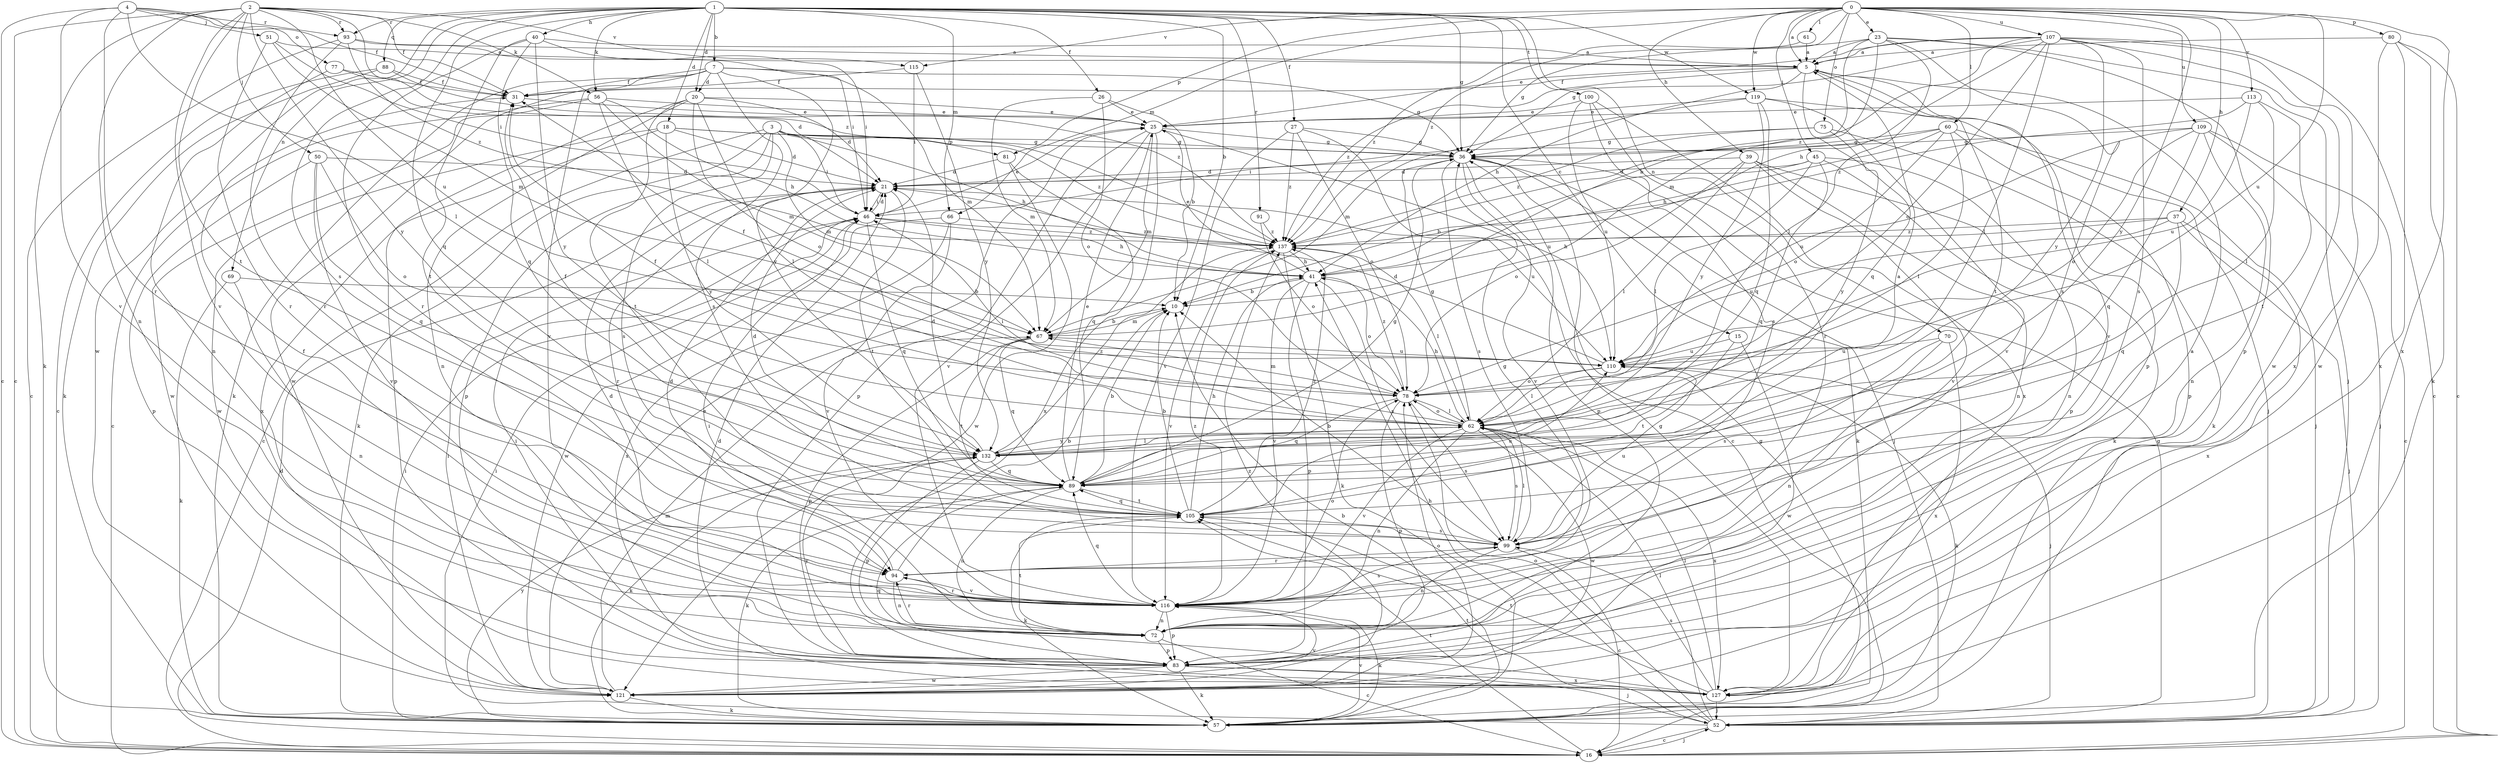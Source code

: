 strict digraph  {
0;
1;
2;
3;
4;
5;
7;
10;
15;
16;
18;
20;
21;
23;
25;
26;
27;
31;
36;
37;
39;
40;
41;
45;
46;
50;
51;
52;
56;
57;
60;
61;
62;
66;
67;
69;
70;
72;
75;
77;
78;
80;
81;
83;
88;
89;
91;
93;
94;
99;
100;
105;
107;
109;
110;
113;
115;
116;
119;
121;
127;
132;
137;
0 -> 5  [label=a];
0 -> 23  [label=e];
0 -> 37  [label=h];
0 -> 39  [label=h];
0 -> 45  [label=i];
0 -> 60  [label=l];
0 -> 61  [label=l];
0 -> 66  [label=m];
0 -> 75  [label=o];
0 -> 80  [label=p];
0 -> 81  [label=p];
0 -> 107  [label=u];
0 -> 109  [label=u];
0 -> 110  [label=u];
0 -> 113  [label=v];
0 -> 115  [label=v];
0 -> 119  [label=w];
0 -> 127  [label=x];
0 -> 132  [label=y];
0 -> 137  [label=z];
1 -> 7  [label=b];
1 -> 10  [label=b];
1 -> 15  [label=c];
1 -> 18  [label=d];
1 -> 20  [label=d];
1 -> 26  [label=f];
1 -> 27  [label=f];
1 -> 36  [label=g];
1 -> 40  [label=h];
1 -> 56  [label=k];
1 -> 66  [label=m];
1 -> 69  [label=n];
1 -> 70  [label=n];
1 -> 88  [label=q];
1 -> 89  [label=q];
1 -> 91  [label=r];
1 -> 93  [label=r];
1 -> 99  [label=s];
1 -> 100  [label=t];
1 -> 119  [label=w];
1 -> 121  [label=w];
2 -> 16  [label=c];
2 -> 31  [label=f];
2 -> 50  [label=j];
2 -> 56  [label=k];
2 -> 57  [label=k];
2 -> 72  [label=n];
2 -> 93  [label=r];
2 -> 105  [label=t];
2 -> 110  [label=u];
2 -> 115  [label=v];
2 -> 116  [label=v];
2 -> 132  [label=y];
2 -> 137  [label=z];
3 -> 16  [label=c];
3 -> 36  [label=g];
3 -> 41  [label=h];
3 -> 46  [label=i];
3 -> 57  [label=k];
3 -> 67  [label=m];
3 -> 81  [label=p];
3 -> 83  [label=p];
3 -> 99  [label=s];
4 -> 16  [label=c];
4 -> 31  [label=f];
4 -> 51  [label=j];
4 -> 62  [label=l];
4 -> 77  [label=o];
4 -> 93  [label=r];
4 -> 94  [label=r];
4 -> 116  [label=v];
5 -> 31  [label=f];
5 -> 41  [label=h];
5 -> 83  [label=p];
5 -> 89  [label=q];
5 -> 105  [label=t];
5 -> 116  [label=v];
5 -> 137  [label=z];
7 -> 20  [label=d];
7 -> 31  [label=f];
7 -> 36  [label=g];
7 -> 57  [label=k];
7 -> 67  [label=m];
7 -> 99  [label=s];
7 -> 116  [label=v];
7 -> 121  [label=w];
7 -> 132  [label=y];
10 -> 67  [label=m];
15 -> 105  [label=t];
15 -> 110  [label=u];
15 -> 121  [label=w];
16 -> 21  [label=d];
16 -> 52  [label=j];
16 -> 105  [label=t];
18 -> 21  [label=d];
18 -> 36  [label=g];
18 -> 121  [label=w];
18 -> 127  [label=x];
18 -> 132  [label=y];
18 -> 137  [label=z];
20 -> 21  [label=d];
20 -> 25  [label=e];
20 -> 62  [label=l];
20 -> 72  [label=n];
20 -> 78  [label=o];
20 -> 83  [label=p];
20 -> 105  [label=t];
21 -> 46  [label=i];
21 -> 94  [label=r];
21 -> 105  [label=t];
21 -> 110  [label=u];
23 -> 5  [label=a];
23 -> 10  [label=b];
23 -> 36  [label=g];
23 -> 52  [label=j];
23 -> 62  [label=l];
23 -> 67  [label=m];
23 -> 83  [label=p];
23 -> 99  [label=s];
25 -> 36  [label=g];
25 -> 67  [label=m];
25 -> 83  [label=p];
25 -> 110  [label=u];
25 -> 116  [label=v];
25 -> 127  [label=x];
26 -> 10  [label=b];
26 -> 25  [label=e];
26 -> 67  [label=m];
26 -> 78  [label=o];
27 -> 16  [label=c];
27 -> 36  [label=g];
27 -> 78  [label=o];
27 -> 116  [label=v];
27 -> 137  [label=z];
31 -> 25  [label=e];
36 -> 21  [label=d];
36 -> 52  [label=j];
36 -> 57  [label=k];
36 -> 83  [label=p];
36 -> 99  [label=s];
36 -> 116  [label=v];
37 -> 41  [label=h];
37 -> 52  [label=j];
37 -> 89  [label=q];
37 -> 110  [label=u];
37 -> 127  [label=x];
37 -> 137  [label=z];
39 -> 21  [label=d];
39 -> 57  [label=k];
39 -> 62  [label=l];
39 -> 72  [label=n];
39 -> 78  [label=o];
39 -> 116  [label=v];
40 -> 5  [label=a];
40 -> 46  [label=i];
40 -> 89  [label=q];
40 -> 94  [label=r];
40 -> 105  [label=t];
40 -> 132  [label=y];
41 -> 10  [label=b];
41 -> 25  [label=e];
41 -> 78  [label=o];
41 -> 83  [label=p];
41 -> 99  [label=s];
41 -> 116  [label=v];
45 -> 10  [label=b];
45 -> 21  [label=d];
45 -> 62  [label=l];
45 -> 72  [label=n];
45 -> 83  [label=p];
45 -> 89  [label=q];
46 -> 21  [label=d];
46 -> 25  [label=e];
46 -> 41  [label=h];
46 -> 89  [label=q];
46 -> 137  [label=z];
50 -> 21  [label=d];
50 -> 78  [label=o];
50 -> 83  [label=p];
50 -> 89  [label=q];
50 -> 116  [label=v];
51 -> 5  [label=a];
51 -> 46  [label=i];
51 -> 67  [label=m];
51 -> 94  [label=r];
52 -> 16  [label=c];
52 -> 36  [label=g];
52 -> 41  [label=h];
52 -> 46  [label=i];
52 -> 62  [label=l];
52 -> 78  [label=o];
52 -> 105  [label=t];
56 -> 16  [label=c];
56 -> 25  [label=e];
56 -> 41  [label=h];
56 -> 62  [label=l];
56 -> 67  [label=m];
56 -> 121  [label=w];
57 -> 10  [label=b];
57 -> 36  [label=g];
57 -> 46  [label=i];
57 -> 116  [label=v];
57 -> 132  [label=y];
60 -> 36  [label=g];
60 -> 41  [label=h];
60 -> 46  [label=i];
60 -> 52  [label=j];
60 -> 62  [label=l];
60 -> 78  [label=o];
60 -> 83  [label=p];
61 -> 5  [label=a];
61 -> 137  [label=z];
62 -> 31  [label=f];
62 -> 36  [label=g];
62 -> 41  [label=h];
62 -> 46  [label=i];
62 -> 72  [label=n];
62 -> 78  [label=o];
62 -> 99  [label=s];
62 -> 116  [label=v];
62 -> 121  [label=w];
62 -> 127  [label=x];
62 -> 132  [label=y];
66 -> 116  [label=v];
66 -> 121  [label=w];
66 -> 127  [label=x];
66 -> 137  [label=z];
67 -> 10  [label=b];
67 -> 83  [label=p];
67 -> 89  [label=q];
67 -> 105  [label=t];
67 -> 110  [label=u];
69 -> 10  [label=b];
69 -> 57  [label=k];
69 -> 72  [label=n];
70 -> 72  [label=n];
70 -> 99  [label=s];
70 -> 110  [label=u];
70 -> 127  [label=x];
72 -> 5  [label=a];
72 -> 16  [label=c];
72 -> 46  [label=i];
72 -> 83  [label=p];
72 -> 94  [label=r];
72 -> 105  [label=t];
75 -> 36  [label=g];
75 -> 57  [label=k];
75 -> 132  [label=y];
75 -> 137  [label=z];
77 -> 21  [label=d];
77 -> 31  [label=f];
77 -> 72  [label=n];
78 -> 62  [label=l];
78 -> 67  [label=m];
78 -> 83  [label=p];
78 -> 89  [label=q];
78 -> 99  [label=s];
78 -> 137  [label=z];
80 -> 5  [label=a];
80 -> 16  [label=c];
80 -> 57  [label=k];
80 -> 121  [label=w];
80 -> 127  [label=x];
81 -> 21  [label=d];
81 -> 89  [label=q];
81 -> 121  [label=w];
83 -> 46  [label=i];
83 -> 52  [label=j];
83 -> 57  [label=k];
83 -> 121  [label=w];
83 -> 127  [label=x];
83 -> 132  [label=y];
88 -> 16  [label=c];
88 -> 31  [label=f];
88 -> 57  [label=k];
88 -> 137  [label=z];
89 -> 5  [label=a];
89 -> 10  [label=b];
89 -> 21  [label=d];
89 -> 25  [label=e];
89 -> 36  [label=g];
89 -> 57  [label=k];
89 -> 72  [label=n];
89 -> 105  [label=t];
91 -> 78  [label=o];
91 -> 137  [label=z];
93 -> 5  [label=a];
93 -> 16  [label=c];
93 -> 46  [label=i];
93 -> 94  [label=r];
93 -> 137  [label=z];
94 -> 10  [label=b];
94 -> 21  [label=d];
94 -> 36  [label=g];
94 -> 72  [label=n];
94 -> 116  [label=v];
99 -> 10  [label=b];
99 -> 16  [label=c];
99 -> 62  [label=l];
99 -> 72  [label=n];
99 -> 94  [label=r];
99 -> 110  [label=u];
100 -> 25  [label=e];
100 -> 94  [label=r];
100 -> 99  [label=s];
100 -> 110  [label=u];
100 -> 127  [label=x];
105 -> 10  [label=b];
105 -> 41  [label=h];
105 -> 57  [label=k];
105 -> 89  [label=q];
105 -> 99  [label=s];
105 -> 110  [label=u];
105 -> 137  [label=z];
107 -> 5  [label=a];
107 -> 16  [label=c];
107 -> 25  [label=e];
107 -> 36  [label=g];
107 -> 41  [label=h];
107 -> 62  [label=l];
107 -> 78  [label=o];
107 -> 99  [label=s];
107 -> 121  [label=w];
107 -> 127  [label=x];
107 -> 132  [label=y];
107 -> 137  [label=z];
109 -> 16  [label=c];
109 -> 36  [label=g];
109 -> 52  [label=j];
109 -> 72  [label=n];
109 -> 78  [label=o];
109 -> 89  [label=q];
109 -> 110  [label=u];
110 -> 21  [label=d];
110 -> 31  [label=f];
110 -> 52  [label=j];
110 -> 57  [label=k];
110 -> 62  [label=l];
110 -> 78  [label=o];
113 -> 25  [label=e];
113 -> 62  [label=l];
113 -> 105  [label=t];
113 -> 110  [label=u];
113 -> 137  [label=z];
115 -> 31  [label=f];
115 -> 46  [label=i];
115 -> 132  [label=y];
116 -> 21  [label=d];
116 -> 31  [label=f];
116 -> 57  [label=k];
116 -> 72  [label=n];
116 -> 78  [label=o];
116 -> 83  [label=p];
116 -> 89  [label=q];
116 -> 94  [label=r];
116 -> 99  [label=s];
116 -> 137  [label=z];
119 -> 25  [label=e];
119 -> 52  [label=j];
119 -> 67  [label=m];
119 -> 89  [label=q];
119 -> 116  [label=v];
119 -> 132  [label=y];
121 -> 25  [label=e];
121 -> 46  [label=i];
121 -> 57  [label=k];
121 -> 67  [label=m];
121 -> 78  [label=o];
121 -> 116  [label=v];
121 -> 137  [label=z];
127 -> 21  [label=d];
127 -> 36  [label=g];
127 -> 52  [label=j];
127 -> 62  [label=l];
127 -> 89  [label=q];
127 -> 99  [label=s];
127 -> 105  [label=t];
132 -> 21  [label=d];
132 -> 31  [label=f];
132 -> 57  [label=k];
132 -> 62  [label=l];
132 -> 83  [label=p];
132 -> 89  [label=q];
132 -> 137  [label=z];
137 -> 41  [label=h];
137 -> 57  [label=k];
137 -> 62  [label=l];
137 -> 116  [label=v];
}
